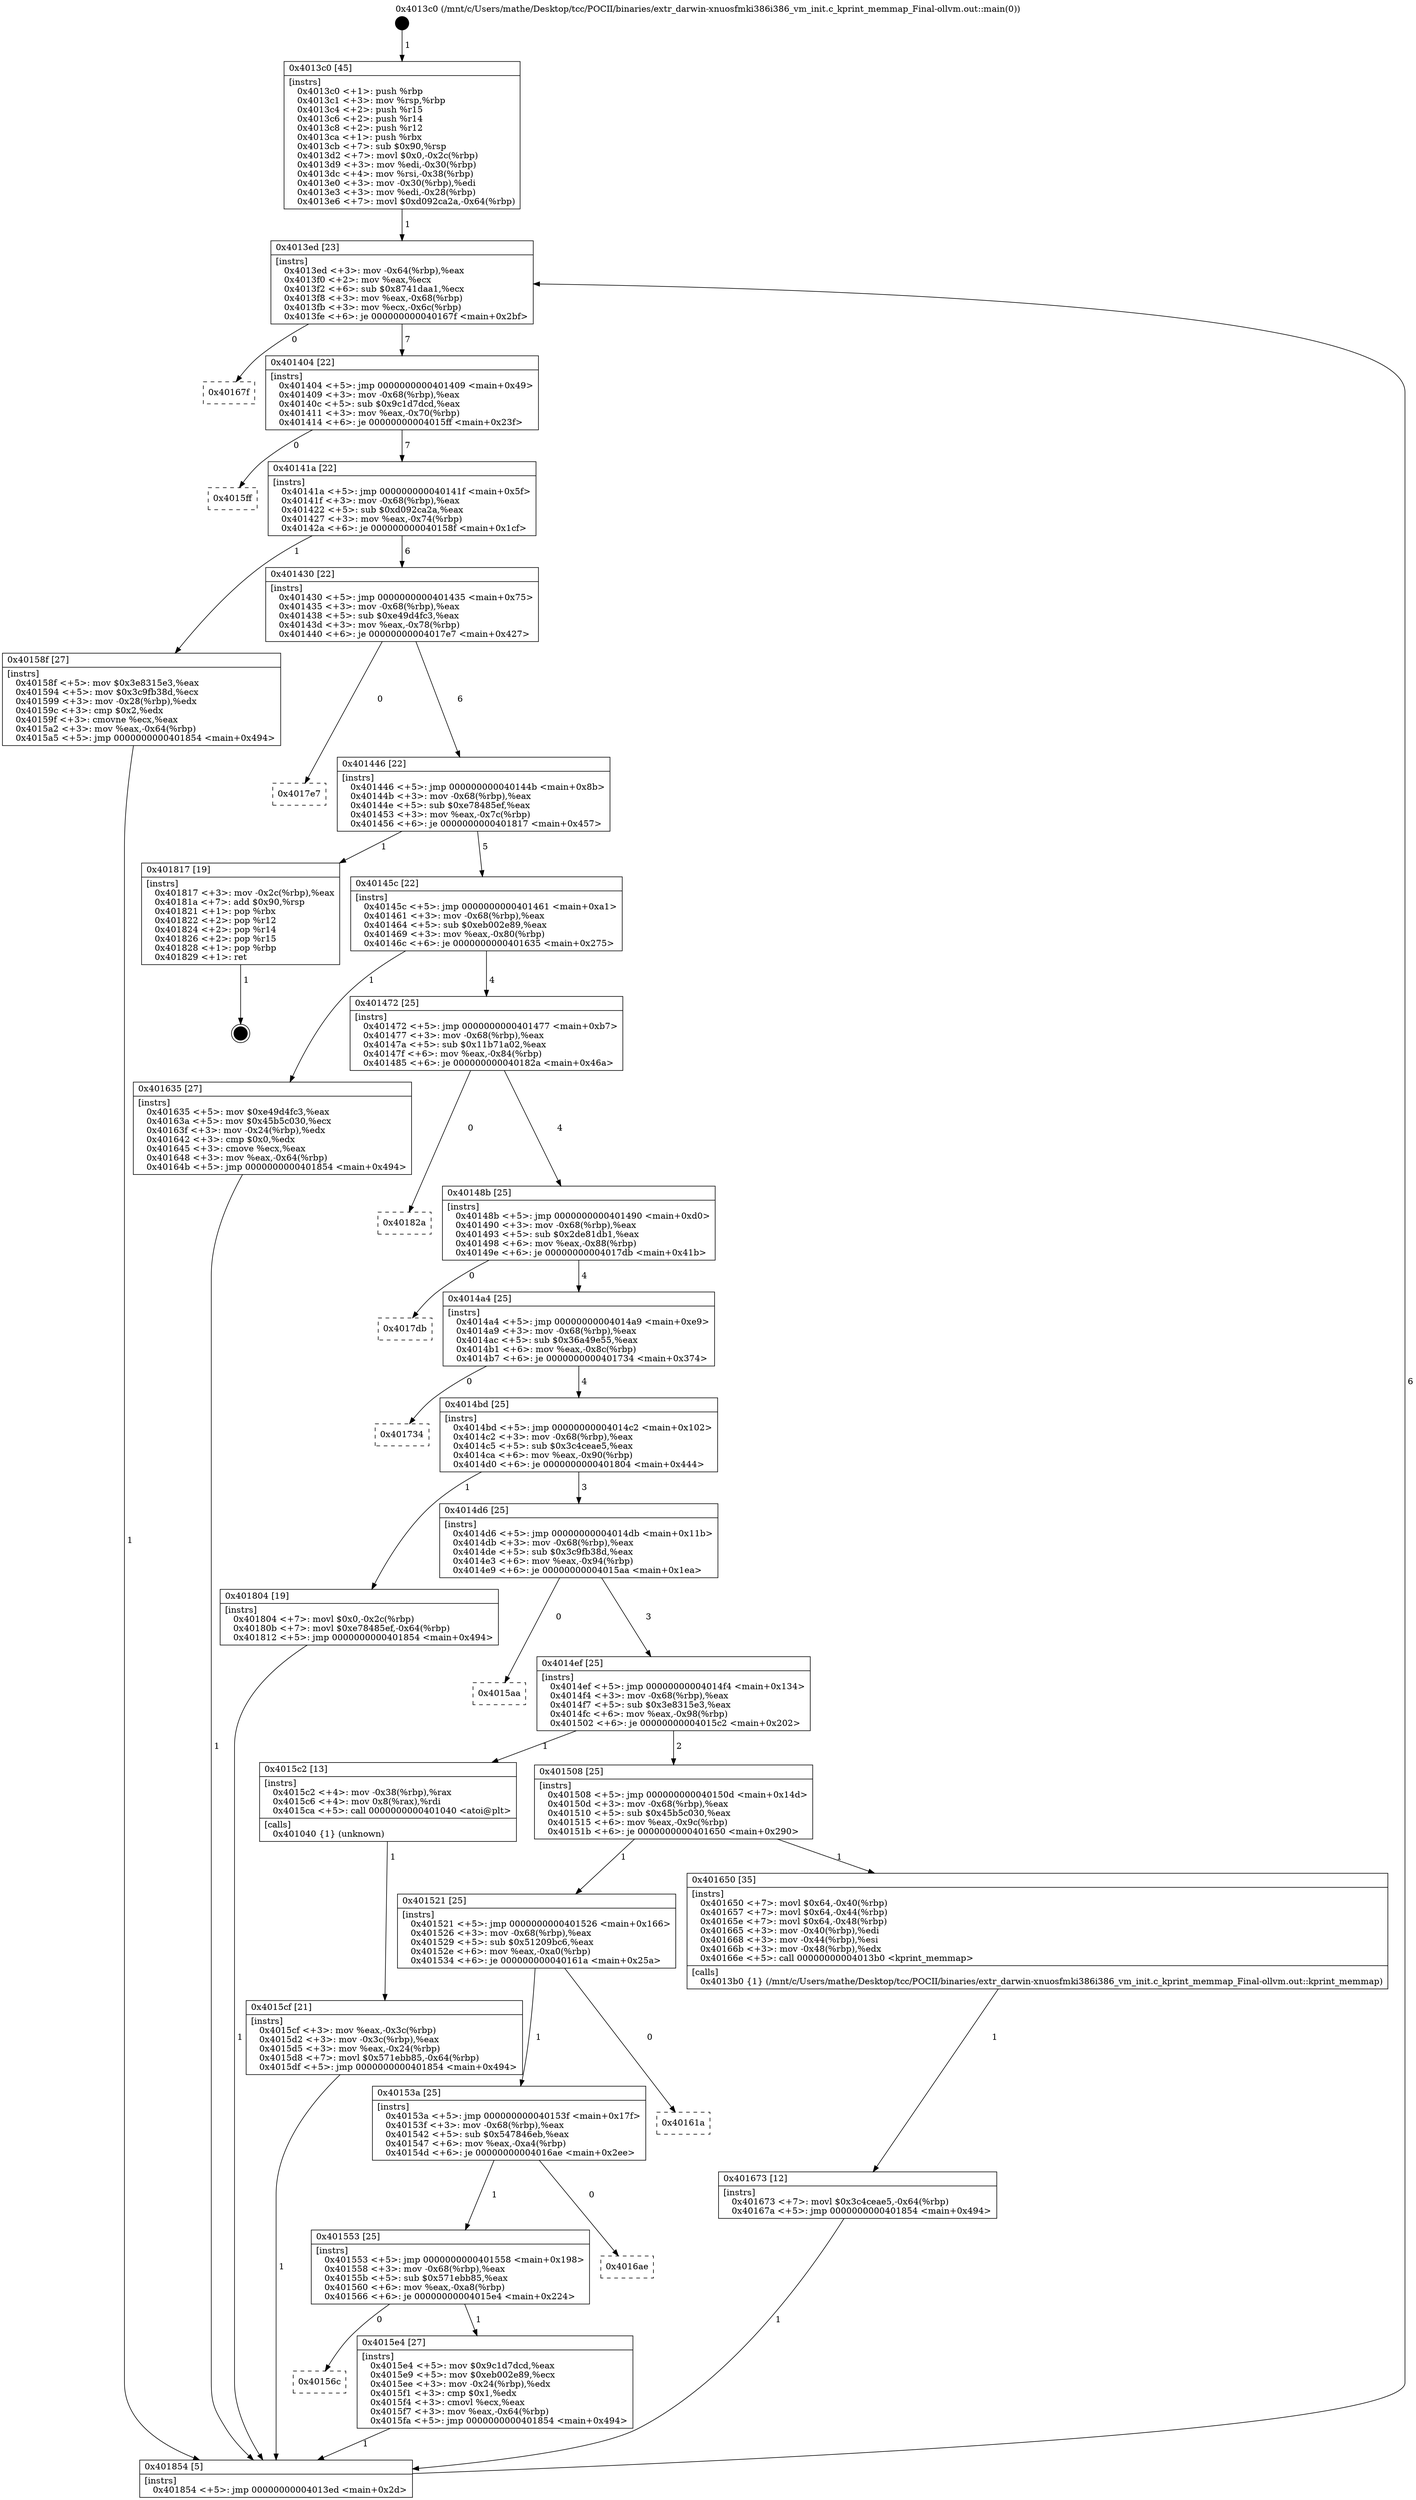digraph "0x4013c0" {
  label = "0x4013c0 (/mnt/c/Users/mathe/Desktop/tcc/POCII/binaries/extr_darwin-xnuosfmki386i386_vm_init.c_kprint_memmap_Final-ollvm.out::main(0))"
  labelloc = "t"
  node[shape=record]

  Entry [label="",width=0.3,height=0.3,shape=circle,fillcolor=black,style=filled]
  "0x4013ed" [label="{
     0x4013ed [23]\l
     | [instrs]\l
     &nbsp;&nbsp;0x4013ed \<+3\>: mov -0x64(%rbp),%eax\l
     &nbsp;&nbsp;0x4013f0 \<+2\>: mov %eax,%ecx\l
     &nbsp;&nbsp;0x4013f2 \<+6\>: sub $0x8741daa1,%ecx\l
     &nbsp;&nbsp;0x4013f8 \<+3\>: mov %eax,-0x68(%rbp)\l
     &nbsp;&nbsp;0x4013fb \<+3\>: mov %ecx,-0x6c(%rbp)\l
     &nbsp;&nbsp;0x4013fe \<+6\>: je 000000000040167f \<main+0x2bf\>\l
  }"]
  "0x40167f" [label="{
     0x40167f\l
  }", style=dashed]
  "0x401404" [label="{
     0x401404 [22]\l
     | [instrs]\l
     &nbsp;&nbsp;0x401404 \<+5\>: jmp 0000000000401409 \<main+0x49\>\l
     &nbsp;&nbsp;0x401409 \<+3\>: mov -0x68(%rbp),%eax\l
     &nbsp;&nbsp;0x40140c \<+5\>: sub $0x9c1d7dcd,%eax\l
     &nbsp;&nbsp;0x401411 \<+3\>: mov %eax,-0x70(%rbp)\l
     &nbsp;&nbsp;0x401414 \<+6\>: je 00000000004015ff \<main+0x23f\>\l
  }"]
  Exit [label="",width=0.3,height=0.3,shape=circle,fillcolor=black,style=filled,peripheries=2]
  "0x4015ff" [label="{
     0x4015ff\l
  }", style=dashed]
  "0x40141a" [label="{
     0x40141a [22]\l
     | [instrs]\l
     &nbsp;&nbsp;0x40141a \<+5\>: jmp 000000000040141f \<main+0x5f\>\l
     &nbsp;&nbsp;0x40141f \<+3\>: mov -0x68(%rbp),%eax\l
     &nbsp;&nbsp;0x401422 \<+5\>: sub $0xd092ca2a,%eax\l
     &nbsp;&nbsp;0x401427 \<+3\>: mov %eax,-0x74(%rbp)\l
     &nbsp;&nbsp;0x40142a \<+6\>: je 000000000040158f \<main+0x1cf\>\l
  }"]
  "0x401673" [label="{
     0x401673 [12]\l
     | [instrs]\l
     &nbsp;&nbsp;0x401673 \<+7\>: movl $0x3c4ceae5,-0x64(%rbp)\l
     &nbsp;&nbsp;0x40167a \<+5\>: jmp 0000000000401854 \<main+0x494\>\l
  }"]
  "0x40158f" [label="{
     0x40158f [27]\l
     | [instrs]\l
     &nbsp;&nbsp;0x40158f \<+5\>: mov $0x3e8315e3,%eax\l
     &nbsp;&nbsp;0x401594 \<+5\>: mov $0x3c9fb38d,%ecx\l
     &nbsp;&nbsp;0x401599 \<+3\>: mov -0x28(%rbp),%edx\l
     &nbsp;&nbsp;0x40159c \<+3\>: cmp $0x2,%edx\l
     &nbsp;&nbsp;0x40159f \<+3\>: cmovne %ecx,%eax\l
     &nbsp;&nbsp;0x4015a2 \<+3\>: mov %eax,-0x64(%rbp)\l
     &nbsp;&nbsp;0x4015a5 \<+5\>: jmp 0000000000401854 \<main+0x494\>\l
  }"]
  "0x401430" [label="{
     0x401430 [22]\l
     | [instrs]\l
     &nbsp;&nbsp;0x401430 \<+5\>: jmp 0000000000401435 \<main+0x75\>\l
     &nbsp;&nbsp;0x401435 \<+3\>: mov -0x68(%rbp),%eax\l
     &nbsp;&nbsp;0x401438 \<+5\>: sub $0xe49d4fc3,%eax\l
     &nbsp;&nbsp;0x40143d \<+3\>: mov %eax,-0x78(%rbp)\l
     &nbsp;&nbsp;0x401440 \<+6\>: je 00000000004017e7 \<main+0x427\>\l
  }"]
  "0x401854" [label="{
     0x401854 [5]\l
     | [instrs]\l
     &nbsp;&nbsp;0x401854 \<+5\>: jmp 00000000004013ed \<main+0x2d\>\l
  }"]
  "0x4013c0" [label="{
     0x4013c0 [45]\l
     | [instrs]\l
     &nbsp;&nbsp;0x4013c0 \<+1\>: push %rbp\l
     &nbsp;&nbsp;0x4013c1 \<+3\>: mov %rsp,%rbp\l
     &nbsp;&nbsp;0x4013c4 \<+2\>: push %r15\l
     &nbsp;&nbsp;0x4013c6 \<+2\>: push %r14\l
     &nbsp;&nbsp;0x4013c8 \<+2\>: push %r12\l
     &nbsp;&nbsp;0x4013ca \<+1\>: push %rbx\l
     &nbsp;&nbsp;0x4013cb \<+7\>: sub $0x90,%rsp\l
     &nbsp;&nbsp;0x4013d2 \<+7\>: movl $0x0,-0x2c(%rbp)\l
     &nbsp;&nbsp;0x4013d9 \<+3\>: mov %edi,-0x30(%rbp)\l
     &nbsp;&nbsp;0x4013dc \<+4\>: mov %rsi,-0x38(%rbp)\l
     &nbsp;&nbsp;0x4013e0 \<+3\>: mov -0x30(%rbp),%edi\l
     &nbsp;&nbsp;0x4013e3 \<+3\>: mov %edi,-0x28(%rbp)\l
     &nbsp;&nbsp;0x4013e6 \<+7\>: movl $0xd092ca2a,-0x64(%rbp)\l
  }"]
  "0x40156c" [label="{
     0x40156c\l
  }", style=dashed]
  "0x4017e7" [label="{
     0x4017e7\l
  }", style=dashed]
  "0x401446" [label="{
     0x401446 [22]\l
     | [instrs]\l
     &nbsp;&nbsp;0x401446 \<+5\>: jmp 000000000040144b \<main+0x8b\>\l
     &nbsp;&nbsp;0x40144b \<+3\>: mov -0x68(%rbp),%eax\l
     &nbsp;&nbsp;0x40144e \<+5\>: sub $0xe78485ef,%eax\l
     &nbsp;&nbsp;0x401453 \<+3\>: mov %eax,-0x7c(%rbp)\l
     &nbsp;&nbsp;0x401456 \<+6\>: je 0000000000401817 \<main+0x457\>\l
  }"]
  "0x4015e4" [label="{
     0x4015e4 [27]\l
     | [instrs]\l
     &nbsp;&nbsp;0x4015e4 \<+5\>: mov $0x9c1d7dcd,%eax\l
     &nbsp;&nbsp;0x4015e9 \<+5\>: mov $0xeb002e89,%ecx\l
     &nbsp;&nbsp;0x4015ee \<+3\>: mov -0x24(%rbp),%edx\l
     &nbsp;&nbsp;0x4015f1 \<+3\>: cmp $0x1,%edx\l
     &nbsp;&nbsp;0x4015f4 \<+3\>: cmovl %ecx,%eax\l
     &nbsp;&nbsp;0x4015f7 \<+3\>: mov %eax,-0x64(%rbp)\l
     &nbsp;&nbsp;0x4015fa \<+5\>: jmp 0000000000401854 \<main+0x494\>\l
  }"]
  "0x401817" [label="{
     0x401817 [19]\l
     | [instrs]\l
     &nbsp;&nbsp;0x401817 \<+3\>: mov -0x2c(%rbp),%eax\l
     &nbsp;&nbsp;0x40181a \<+7\>: add $0x90,%rsp\l
     &nbsp;&nbsp;0x401821 \<+1\>: pop %rbx\l
     &nbsp;&nbsp;0x401822 \<+2\>: pop %r12\l
     &nbsp;&nbsp;0x401824 \<+2\>: pop %r14\l
     &nbsp;&nbsp;0x401826 \<+2\>: pop %r15\l
     &nbsp;&nbsp;0x401828 \<+1\>: pop %rbp\l
     &nbsp;&nbsp;0x401829 \<+1\>: ret\l
  }"]
  "0x40145c" [label="{
     0x40145c [22]\l
     | [instrs]\l
     &nbsp;&nbsp;0x40145c \<+5\>: jmp 0000000000401461 \<main+0xa1\>\l
     &nbsp;&nbsp;0x401461 \<+3\>: mov -0x68(%rbp),%eax\l
     &nbsp;&nbsp;0x401464 \<+5\>: sub $0xeb002e89,%eax\l
     &nbsp;&nbsp;0x401469 \<+3\>: mov %eax,-0x80(%rbp)\l
     &nbsp;&nbsp;0x40146c \<+6\>: je 0000000000401635 \<main+0x275\>\l
  }"]
  "0x401553" [label="{
     0x401553 [25]\l
     | [instrs]\l
     &nbsp;&nbsp;0x401553 \<+5\>: jmp 0000000000401558 \<main+0x198\>\l
     &nbsp;&nbsp;0x401558 \<+3\>: mov -0x68(%rbp),%eax\l
     &nbsp;&nbsp;0x40155b \<+5\>: sub $0x571ebb85,%eax\l
     &nbsp;&nbsp;0x401560 \<+6\>: mov %eax,-0xa8(%rbp)\l
     &nbsp;&nbsp;0x401566 \<+6\>: je 00000000004015e4 \<main+0x224\>\l
  }"]
  "0x401635" [label="{
     0x401635 [27]\l
     | [instrs]\l
     &nbsp;&nbsp;0x401635 \<+5\>: mov $0xe49d4fc3,%eax\l
     &nbsp;&nbsp;0x40163a \<+5\>: mov $0x45b5c030,%ecx\l
     &nbsp;&nbsp;0x40163f \<+3\>: mov -0x24(%rbp),%edx\l
     &nbsp;&nbsp;0x401642 \<+3\>: cmp $0x0,%edx\l
     &nbsp;&nbsp;0x401645 \<+3\>: cmove %ecx,%eax\l
     &nbsp;&nbsp;0x401648 \<+3\>: mov %eax,-0x64(%rbp)\l
     &nbsp;&nbsp;0x40164b \<+5\>: jmp 0000000000401854 \<main+0x494\>\l
  }"]
  "0x401472" [label="{
     0x401472 [25]\l
     | [instrs]\l
     &nbsp;&nbsp;0x401472 \<+5\>: jmp 0000000000401477 \<main+0xb7\>\l
     &nbsp;&nbsp;0x401477 \<+3\>: mov -0x68(%rbp),%eax\l
     &nbsp;&nbsp;0x40147a \<+5\>: sub $0x11b71a02,%eax\l
     &nbsp;&nbsp;0x40147f \<+6\>: mov %eax,-0x84(%rbp)\l
     &nbsp;&nbsp;0x401485 \<+6\>: je 000000000040182a \<main+0x46a\>\l
  }"]
  "0x4016ae" [label="{
     0x4016ae\l
  }", style=dashed]
  "0x40182a" [label="{
     0x40182a\l
  }", style=dashed]
  "0x40148b" [label="{
     0x40148b [25]\l
     | [instrs]\l
     &nbsp;&nbsp;0x40148b \<+5\>: jmp 0000000000401490 \<main+0xd0\>\l
     &nbsp;&nbsp;0x401490 \<+3\>: mov -0x68(%rbp),%eax\l
     &nbsp;&nbsp;0x401493 \<+5\>: sub $0x2de81db1,%eax\l
     &nbsp;&nbsp;0x401498 \<+6\>: mov %eax,-0x88(%rbp)\l
     &nbsp;&nbsp;0x40149e \<+6\>: je 00000000004017db \<main+0x41b\>\l
  }"]
  "0x40153a" [label="{
     0x40153a [25]\l
     | [instrs]\l
     &nbsp;&nbsp;0x40153a \<+5\>: jmp 000000000040153f \<main+0x17f\>\l
     &nbsp;&nbsp;0x40153f \<+3\>: mov -0x68(%rbp),%eax\l
     &nbsp;&nbsp;0x401542 \<+5\>: sub $0x547846eb,%eax\l
     &nbsp;&nbsp;0x401547 \<+6\>: mov %eax,-0xa4(%rbp)\l
     &nbsp;&nbsp;0x40154d \<+6\>: je 00000000004016ae \<main+0x2ee\>\l
  }"]
  "0x4017db" [label="{
     0x4017db\l
  }", style=dashed]
  "0x4014a4" [label="{
     0x4014a4 [25]\l
     | [instrs]\l
     &nbsp;&nbsp;0x4014a4 \<+5\>: jmp 00000000004014a9 \<main+0xe9\>\l
     &nbsp;&nbsp;0x4014a9 \<+3\>: mov -0x68(%rbp),%eax\l
     &nbsp;&nbsp;0x4014ac \<+5\>: sub $0x36a49e55,%eax\l
     &nbsp;&nbsp;0x4014b1 \<+6\>: mov %eax,-0x8c(%rbp)\l
     &nbsp;&nbsp;0x4014b7 \<+6\>: je 0000000000401734 \<main+0x374\>\l
  }"]
  "0x40161a" [label="{
     0x40161a\l
  }", style=dashed]
  "0x401734" [label="{
     0x401734\l
  }", style=dashed]
  "0x4014bd" [label="{
     0x4014bd [25]\l
     | [instrs]\l
     &nbsp;&nbsp;0x4014bd \<+5\>: jmp 00000000004014c2 \<main+0x102\>\l
     &nbsp;&nbsp;0x4014c2 \<+3\>: mov -0x68(%rbp),%eax\l
     &nbsp;&nbsp;0x4014c5 \<+5\>: sub $0x3c4ceae5,%eax\l
     &nbsp;&nbsp;0x4014ca \<+6\>: mov %eax,-0x90(%rbp)\l
     &nbsp;&nbsp;0x4014d0 \<+6\>: je 0000000000401804 \<main+0x444\>\l
  }"]
  "0x401521" [label="{
     0x401521 [25]\l
     | [instrs]\l
     &nbsp;&nbsp;0x401521 \<+5\>: jmp 0000000000401526 \<main+0x166\>\l
     &nbsp;&nbsp;0x401526 \<+3\>: mov -0x68(%rbp),%eax\l
     &nbsp;&nbsp;0x401529 \<+5\>: sub $0x51209bc6,%eax\l
     &nbsp;&nbsp;0x40152e \<+6\>: mov %eax,-0xa0(%rbp)\l
     &nbsp;&nbsp;0x401534 \<+6\>: je 000000000040161a \<main+0x25a\>\l
  }"]
  "0x401804" [label="{
     0x401804 [19]\l
     | [instrs]\l
     &nbsp;&nbsp;0x401804 \<+7\>: movl $0x0,-0x2c(%rbp)\l
     &nbsp;&nbsp;0x40180b \<+7\>: movl $0xe78485ef,-0x64(%rbp)\l
     &nbsp;&nbsp;0x401812 \<+5\>: jmp 0000000000401854 \<main+0x494\>\l
  }"]
  "0x4014d6" [label="{
     0x4014d6 [25]\l
     | [instrs]\l
     &nbsp;&nbsp;0x4014d6 \<+5\>: jmp 00000000004014db \<main+0x11b\>\l
     &nbsp;&nbsp;0x4014db \<+3\>: mov -0x68(%rbp),%eax\l
     &nbsp;&nbsp;0x4014de \<+5\>: sub $0x3c9fb38d,%eax\l
     &nbsp;&nbsp;0x4014e3 \<+6\>: mov %eax,-0x94(%rbp)\l
     &nbsp;&nbsp;0x4014e9 \<+6\>: je 00000000004015aa \<main+0x1ea\>\l
  }"]
  "0x401650" [label="{
     0x401650 [35]\l
     | [instrs]\l
     &nbsp;&nbsp;0x401650 \<+7\>: movl $0x64,-0x40(%rbp)\l
     &nbsp;&nbsp;0x401657 \<+7\>: movl $0x64,-0x44(%rbp)\l
     &nbsp;&nbsp;0x40165e \<+7\>: movl $0x64,-0x48(%rbp)\l
     &nbsp;&nbsp;0x401665 \<+3\>: mov -0x40(%rbp),%edi\l
     &nbsp;&nbsp;0x401668 \<+3\>: mov -0x44(%rbp),%esi\l
     &nbsp;&nbsp;0x40166b \<+3\>: mov -0x48(%rbp),%edx\l
     &nbsp;&nbsp;0x40166e \<+5\>: call 00000000004013b0 \<kprint_memmap\>\l
     | [calls]\l
     &nbsp;&nbsp;0x4013b0 \{1\} (/mnt/c/Users/mathe/Desktop/tcc/POCII/binaries/extr_darwin-xnuosfmki386i386_vm_init.c_kprint_memmap_Final-ollvm.out::kprint_memmap)\l
  }"]
  "0x4015aa" [label="{
     0x4015aa\l
  }", style=dashed]
  "0x4014ef" [label="{
     0x4014ef [25]\l
     | [instrs]\l
     &nbsp;&nbsp;0x4014ef \<+5\>: jmp 00000000004014f4 \<main+0x134\>\l
     &nbsp;&nbsp;0x4014f4 \<+3\>: mov -0x68(%rbp),%eax\l
     &nbsp;&nbsp;0x4014f7 \<+5\>: sub $0x3e8315e3,%eax\l
     &nbsp;&nbsp;0x4014fc \<+6\>: mov %eax,-0x98(%rbp)\l
     &nbsp;&nbsp;0x401502 \<+6\>: je 00000000004015c2 \<main+0x202\>\l
  }"]
  "0x4015cf" [label="{
     0x4015cf [21]\l
     | [instrs]\l
     &nbsp;&nbsp;0x4015cf \<+3\>: mov %eax,-0x3c(%rbp)\l
     &nbsp;&nbsp;0x4015d2 \<+3\>: mov -0x3c(%rbp),%eax\l
     &nbsp;&nbsp;0x4015d5 \<+3\>: mov %eax,-0x24(%rbp)\l
     &nbsp;&nbsp;0x4015d8 \<+7\>: movl $0x571ebb85,-0x64(%rbp)\l
     &nbsp;&nbsp;0x4015df \<+5\>: jmp 0000000000401854 \<main+0x494\>\l
  }"]
  "0x4015c2" [label="{
     0x4015c2 [13]\l
     | [instrs]\l
     &nbsp;&nbsp;0x4015c2 \<+4\>: mov -0x38(%rbp),%rax\l
     &nbsp;&nbsp;0x4015c6 \<+4\>: mov 0x8(%rax),%rdi\l
     &nbsp;&nbsp;0x4015ca \<+5\>: call 0000000000401040 \<atoi@plt\>\l
     | [calls]\l
     &nbsp;&nbsp;0x401040 \{1\} (unknown)\l
  }"]
  "0x401508" [label="{
     0x401508 [25]\l
     | [instrs]\l
     &nbsp;&nbsp;0x401508 \<+5\>: jmp 000000000040150d \<main+0x14d\>\l
     &nbsp;&nbsp;0x40150d \<+3\>: mov -0x68(%rbp),%eax\l
     &nbsp;&nbsp;0x401510 \<+5\>: sub $0x45b5c030,%eax\l
     &nbsp;&nbsp;0x401515 \<+6\>: mov %eax,-0x9c(%rbp)\l
     &nbsp;&nbsp;0x40151b \<+6\>: je 0000000000401650 \<main+0x290\>\l
  }"]
  Entry -> "0x4013c0" [label=" 1"]
  "0x4013ed" -> "0x40167f" [label=" 0"]
  "0x4013ed" -> "0x401404" [label=" 7"]
  "0x401817" -> Exit [label=" 1"]
  "0x401404" -> "0x4015ff" [label=" 0"]
  "0x401404" -> "0x40141a" [label=" 7"]
  "0x401804" -> "0x401854" [label=" 1"]
  "0x40141a" -> "0x40158f" [label=" 1"]
  "0x40141a" -> "0x401430" [label=" 6"]
  "0x40158f" -> "0x401854" [label=" 1"]
  "0x4013c0" -> "0x4013ed" [label=" 1"]
  "0x401854" -> "0x4013ed" [label=" 6"]
  "0x401673" -> "0x401854" [label=" 1"]
  "0x401430" -> "0x4017e7" [label=" 0"]
  "0x401430" -> "0x401446" [label=" 6"]
  "0x401650" -> "0x401673" [label=" 1"]
  "0x401446" -> "0x401817" [label=" 1"]
  "0x401446" -> "0x40145c" [label=" 5"]
  "0x401635" -> "0x401854" [label=" 1"]
  "0x40145c" -> "0x401635" [label=" 1"]
  "0x40145c" -> "0x401472" [label=" 4"]
  "0x401553" -> "0x40156c" [label=" 0"]
  "0x401472" -> "0x40182a" [label=" 0"]
  "0x401472" -> "0x40148b" [label=" 4"]
  "0x401553" -> "0x4015e4" [label=" 1"]
  "0x40148b" -> "0x4017db" [label=" 0"]
  "0x40148b" -> "0x4014a4" [label=" 4"]
  "0x40153a" -> "0x401553" [label=" 1"]
  "0x4014a4" -> "0x401734" [label=" 0"]
  "0x4014a4" -> "0x4014bd" [label=" 4"]
  "0x40153a" -> "0x4016ae" [label=" 0"]
  "0x4014bd" -> "0x401804" [label=" 1"]
  "0x4014bd" -> "0x4014d6" [label=" 3"]
  "0x401521" -> "0x40153a" [label=" 1"]
  "0x4014d6" -> "0x4015aa" [label=" 0"]
  "0x4014d6" -> "0x4014ef" [label=" 3"]
  "0x401521" -> "0x40161a" [label=" 0"]
  "0x4014ef" -> "0x4015c2" [label=" 1"]
  "0x4014ef" -> "0x401508" [label=" 2"]
  "0x4015c2" -> "0x4015cf" [label=" 1"]
  "0x4015cf" -> "0x401854" [label=" 1"]
  "0x4015e4" -> "0x401854" [label=" 1"]
  "0x401508" -> "0x401650" [label=" 1"]
  "0x401508" -> "0x401521" [label=" 1"]
}
